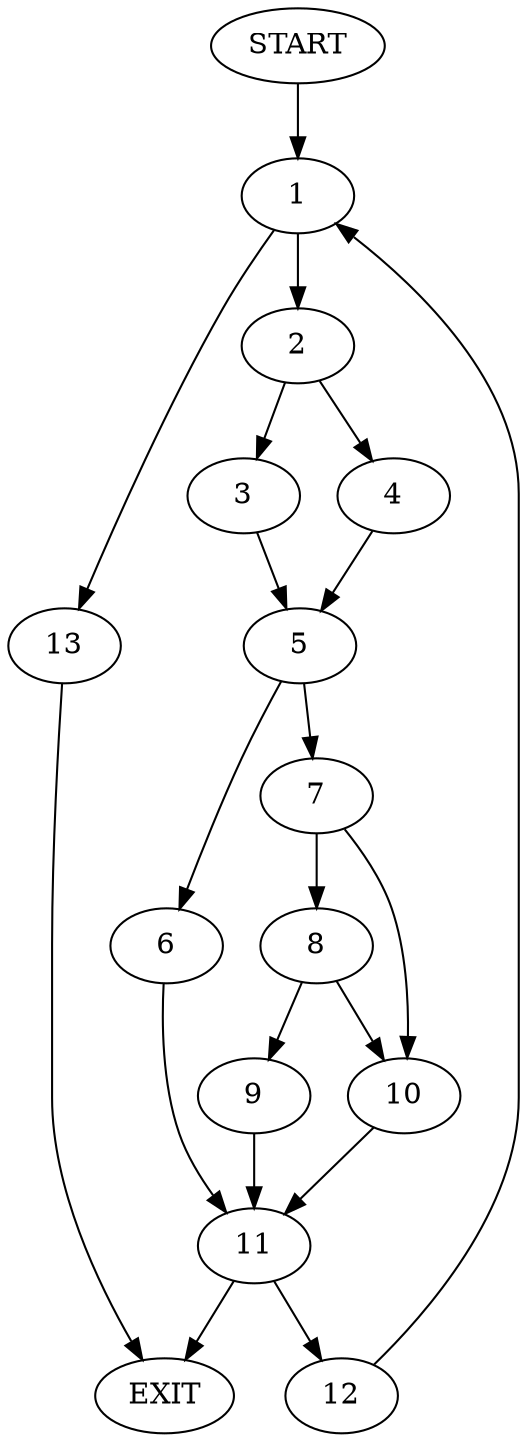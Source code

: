 digraph { 
0 [label="START"];
1;
2;
3;
4;
5;
6;
7;
8;
9;
10;
11;
12;
13;
14[label="EXIT"];
0 -> 1;
1 -> 2;
1 -> 13;
2 -> 3;
2 -> 4;
3 -> 5;
4 -> 5;
5 -> 6;
5 -> 7;
6 -> 11;
7 -> 8;
7 -> 10;
8 -> 9;
8 -> 10;
9 -> 11;
10 -> 11;
11 -> 14;
11 -> 12;
12 -> 1;
13 -> 14;
}